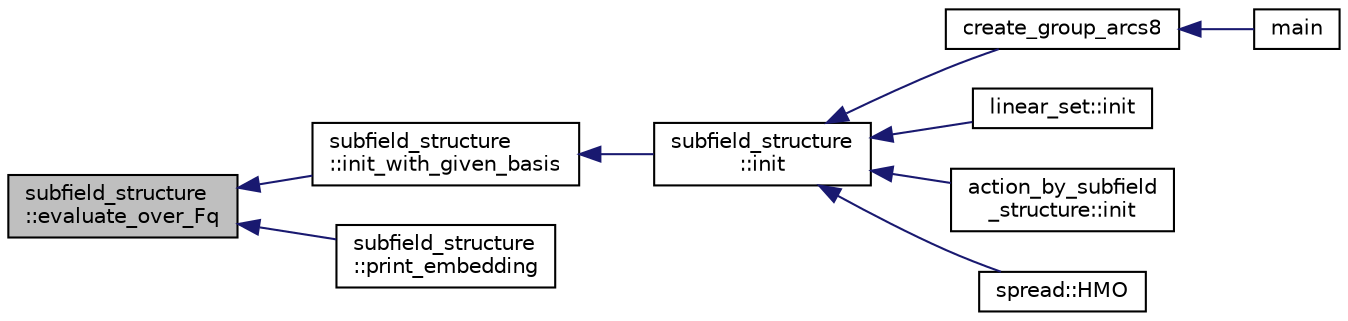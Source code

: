 digraph "subfield_structure::evaluate_over_Fq"
{
  edge [fontname="Helvetica",fontsize="10",labelfontname="Helvetica",labelfontsize="10"];
  node [fontname="Helvetica",fontsize="10",shape=record];
  rankdir="LR";
  Node18 [label="subfield_structure\l::evaluate_over_Fq",height=0.2,width=0.4,color="black", fillcolor="grey75", style="filled", fontcolor="black"];
  Node18 -> Node19 [dir="back",color="midnightblue",fontsize="10",style="solid",fontname="Helvetica"];
  Node19 [label="subfield_structure\l::init_with_given_basis",height=0.2,width=0.4,color="black", fillcolor="white", style="filled",URL="$d4/d43/classsubfield__structure.html#ac6d44abb857dd6eb3a2d34d750f061a9"];
  Node19 -> Node20 [dir="back",color="midnightblue",fontsize="10",style="solid",fontname="Helvetica"];
  Node20 [label="subfield_structure\l::init",height=0.2,width=0.4,color="black", fillcolor="white", style="filled",URL="$d4/d43/classsubfield__structure.html#a726b7657e56b87f2003a18392fa687a4"];
  Node20 -> Node21 [dir="back",color="midnightblue",fontsize="10",style="solid",fontname="Helvetica"];
  Node21 [label="create_group_arcs8",height=0.2,width=0.4,color="black", fillcolor="white", style="filled",URL="$d1/d9e/create__group_8_c.html#a9928eebe07667a19d9ac9409e0c9702c"];
  Node21 -> Node22 [dir="back",color="midnightblue",fontsize="10",style="solid",fontname="Helvetica"];
  Node22 [label="main",height=0.2,width=0.4,color="black", fillcolor="white", style="filled",URL="$d1/d9e/create__group_8_c.html#a217dbf8b442f20279ea00b898af96f52"];
  Node20 -> Node23 [dir="back",color="midnightblue",fontsize="10",style="solid",fontname="Helvetica"];
  Node23 [label="linear_set::init",height=0.2,width=0.4,color="black", fillcolor="white", style="filled",URL="$dd/d86/classlinear__set.html#a7ab24e84423749047d5465cb15505475"];
  Node20 -> Node24 [dir="back",color="midnightblue",fontsize="10",style="solid",fontname="Helvetica"];
  Node24 [label="action_by_subfield\l_structure::init",height=0.2,width=0.4,color="black", fillcolor="white", style="filled",URL="$dd/d67/classaction__by__subfield__structure.html#a565b45607d3ebc3eaa0e910a6ce6a661"];
  Node20 -> Node25 [dir="back",color="midnightblue",fontsize="10",style="solid",fontname="Helvetica"];
  Node25 [label="spread::HMO",height=0.2,width=0.4,color="black", fillcolor="white", style="filled",URL="$da/dc1/classspread.html#aac9d8a67802a3e23e66eb20e419c097b"];
  Node18 -> Node26 [dir="back",color="midnightblue",fontsize="10",style="solid",fontname="Helvetica"];
  Node26 [label="subfield_structure\l::print_embedding",height=0.2,width=0.4,color="black", fillcolor="white", style="filled",URL="$d4/d43/classsubfield__structure.html#a5bcae8711147955f252614a1bf8d1eea"];
}
